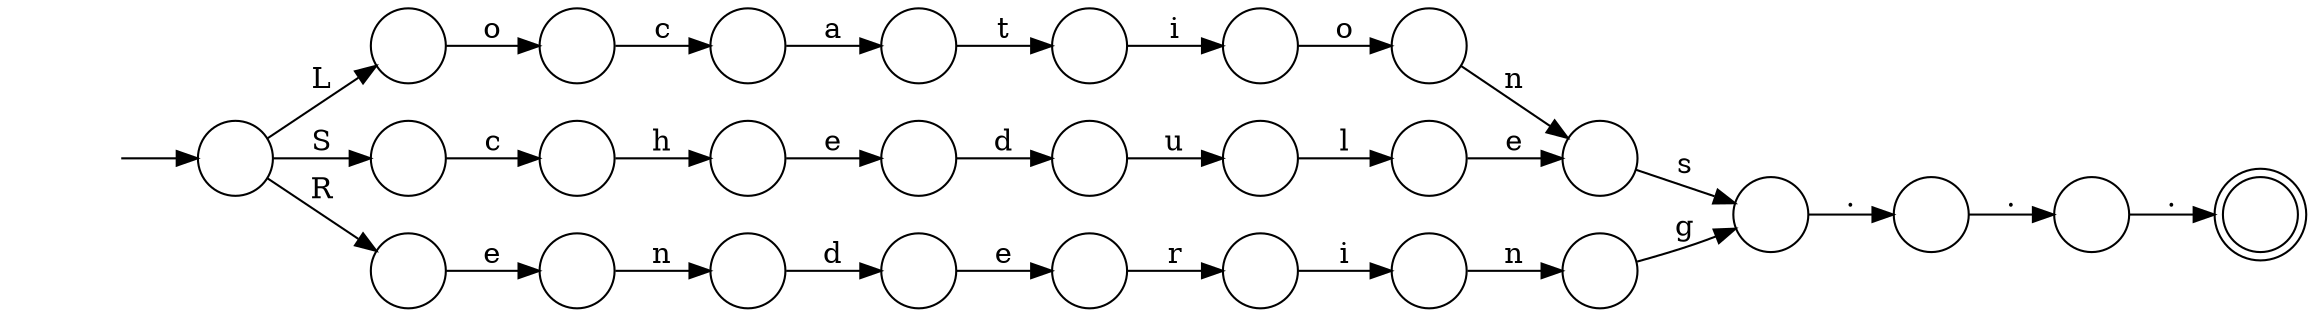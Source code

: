 digraph Automaton {
  rankdir = LR;
  0 [shape=circle,label=""];
  0 -> 25 [label="o"]
  1 [shape=doublecircle,label=""];
  2 [shape=circle,label=""];
  2 -> 14 [label="d"]
  3 [shape=circle,label=""];
  3 -> 4 [label="g"]
  4 [shape=circle,label=""];
  4 -> 27 [label="."]
  5 [shape=circle,label=""];
  5 -> 1 [label="."]
  6 [shape=circle,label=""];
  6 -> 3 [label="n"]
  7 [shape=circle,label=""];
  7 -> 0 [label="i"]
  8 [shape=circle,label=""];
  8 -> 18 [label="e"]
  9 [shape=circle,label=""];
  9 -> 21 [label="e"]
  10 [shape=circle,label=""];
  10 -> 12 [label="r"]
  11 [shape=circle,label=""];
  11 -> 17 [label="c"]
  12 [shape=circle,label=""];
  12 -> 6 [label="i"]
  13 [shape=circle,label=""];
  initial [shape=plaintext,label=""];
  initial -> 13
  13 -> 26 [label="R"]
  13 -> 11 [label="S"]
  13 -> 22 [label="L"]
  14 [shape=circle,label=""];
  14 -> 10 [label="e"]
  15 [shape=circle,label=""];
  15 -> 7 [label="t"]
  16 [shape=circle,label=""];
  16 -> 24 [label="c"]
  17 [shape=circle,label=""];
  17 -> 8 [label="h"]
  18 [shape=circle,label=""];
  18 -> 23 [label="d"]
  19 [shape=circle,label=""];
  19 -> 9 [label="l"]
  20 [shape=circle,label=""];
  20 -> 2 [label="n"]
  21 [shape=circle,label=""];
  21 -> 4 [label="s"]
  22 [shape=circle,label=""];
  22 -> 16 [label="o"]
  23 [shape=circle,label=""];
  23 -> 19 [label="u"]
  24 [shape=circle,label=""];
  24 -> 15 [label="a"]
  25 [shape=circle,label=""];
  25 -> 21 [label="n"]
  26 [shape=circle,label=""];
  26 -> 20 [label="e"]
  27 [shape=circle,label=""];
  27 -> 5 [label="."]
}
